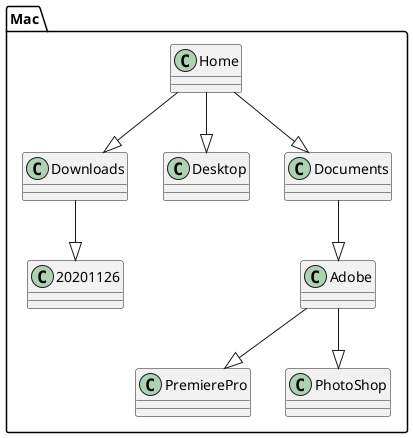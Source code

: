 @startuml

folder "Mac" {
  Home --|> Downloads
  Downloads --|> 20201126
  Home --|> Desktop
  Home --|> Documents
  Documents --|> Adobe
  Adobe --|> PremierePro
  Adobe --|> PhotoShop
}

@enduml